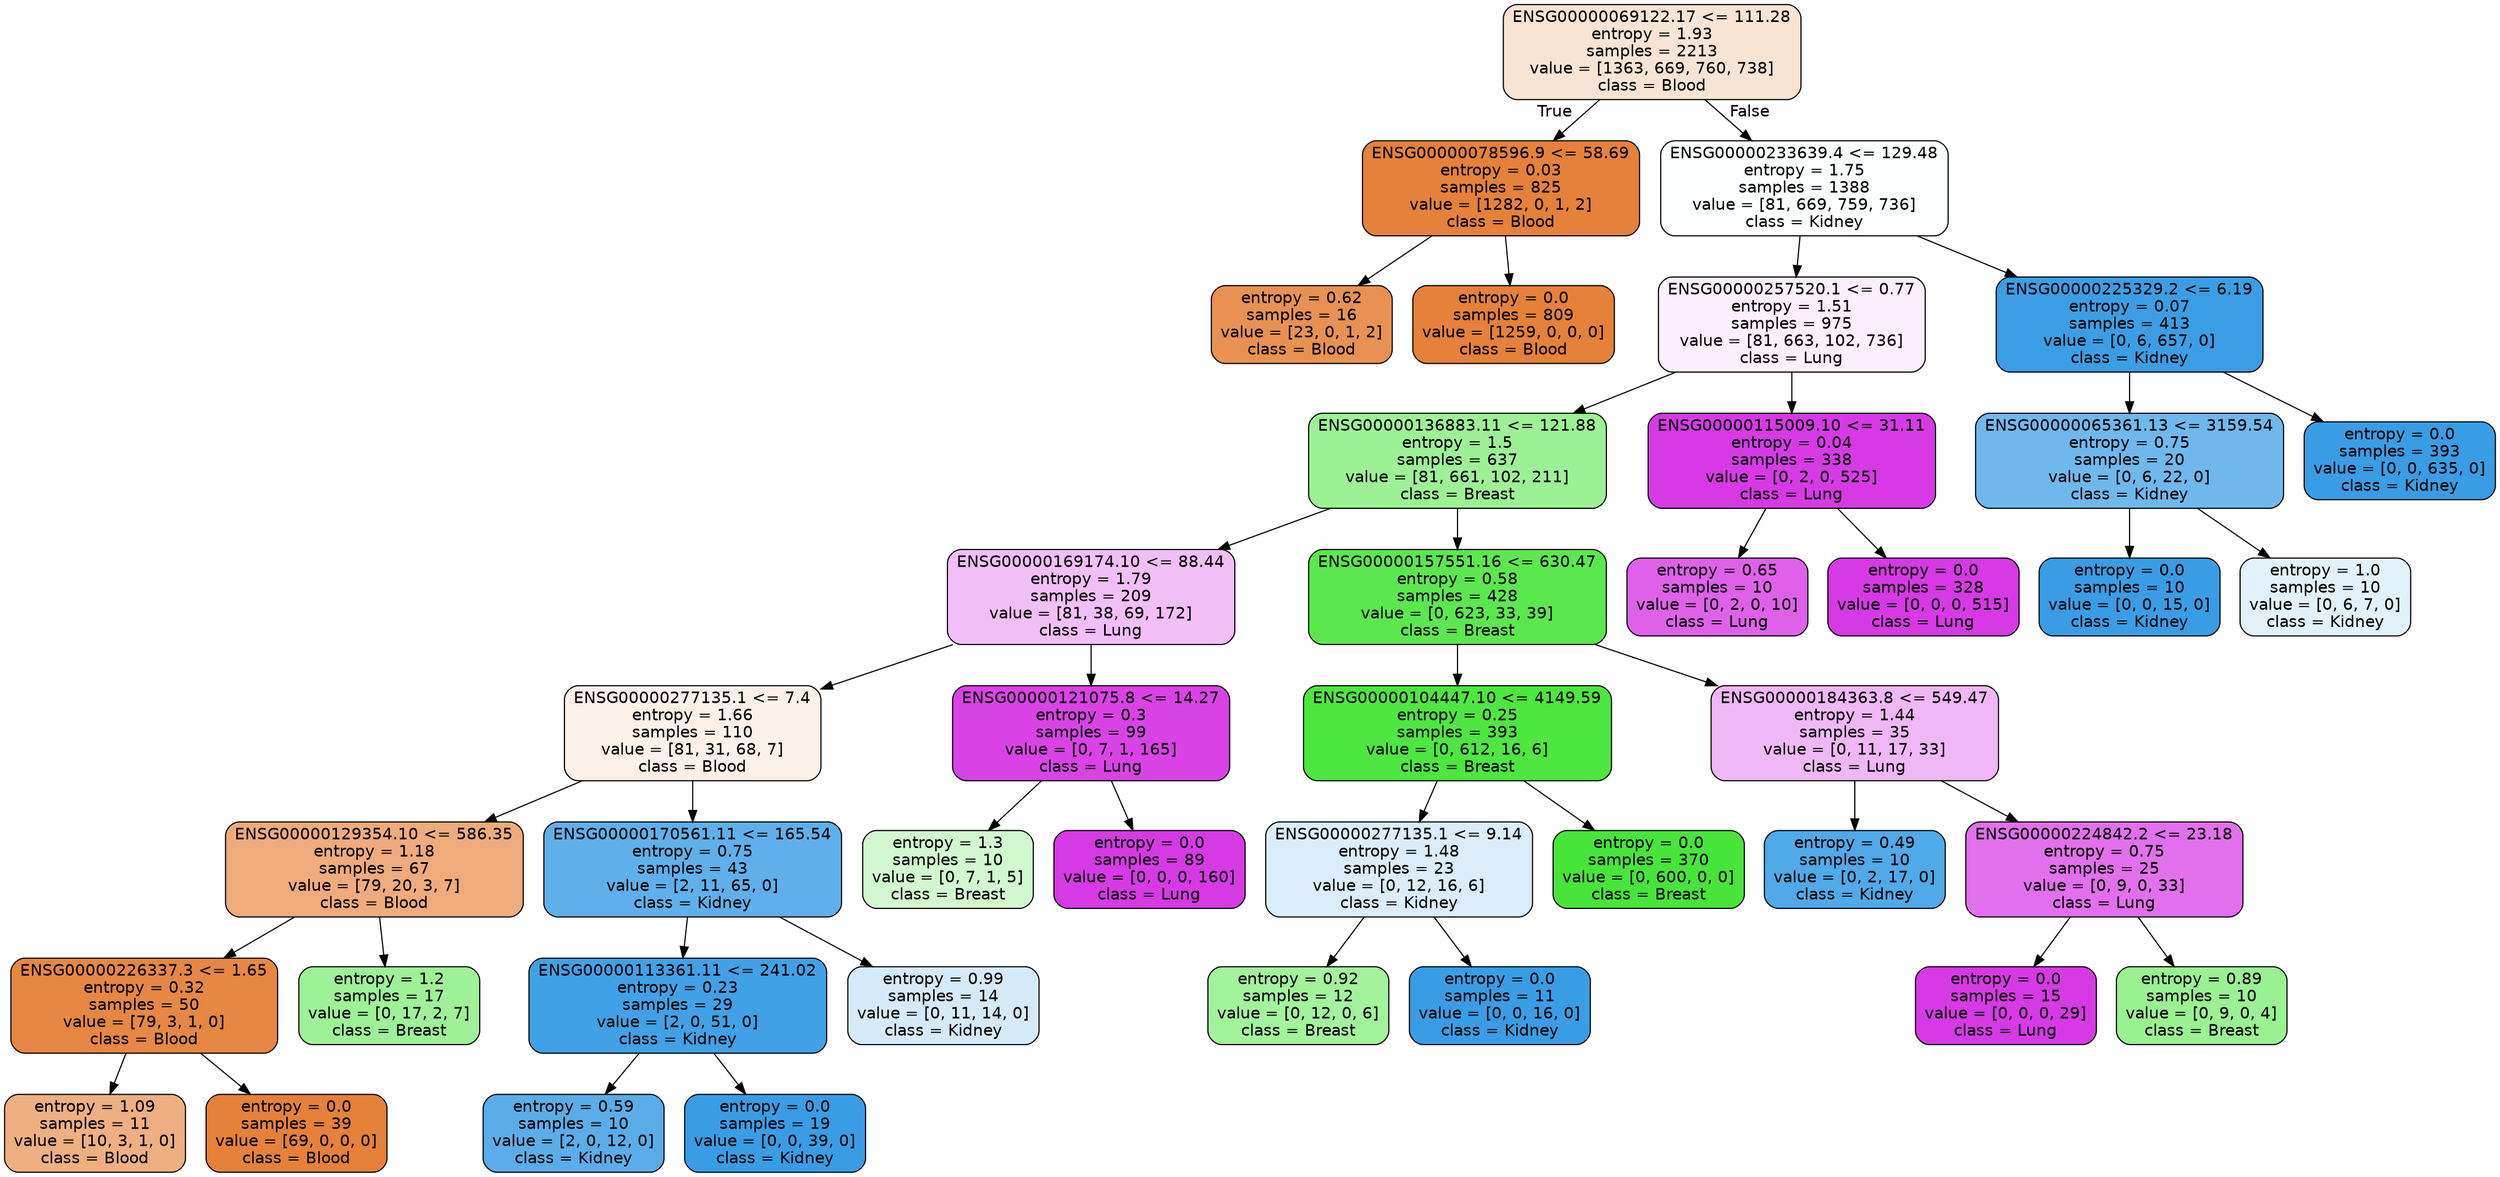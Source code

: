 digraph Tree {
node [shape=box, style="filled, rounded", color="black", fontname=helvetica] ;
edge [fontname=helvetica] ;
0 [label="ENSG00000069122.17 <= 111.28\nentropy = 1.93\nsamples = 2213\nvalue = [1363, 669, 760, 738]\nclass = Blood", fillcolor="#f9e4d4"] ;
1 [label="ENSG00000078596.9 <= 58.69\nentropy = 0.03\nsamples = 825\nvalue = [1282, 0, 1, 2]\nclass = Blood", fillcolor="#e58139"] ;
0 -> 1 [labeldistance=2.5, labelangle=45, headlabel="True"] ;
2 [label="entropy = 0.62\nsamples = 16\nvalue = [23, 0, 1, 2]\nclass = Blood", fillcolor="#e89152"] ;
1 -> 2 ;
3 [label="entropy = 0.0\nsamples = 809\nvalue = [1259, 0, 0, 0]\nclass = Blood", fillcolor="#e58139"] ;
1 -> 3 ;
4 [label="ENSG00000233639.4 <= 129.48\nentropy = 1.75\nsamples = 1388\nvalue = [81, 669, 759, 736]\nclass = Kidney", fillcolor="#fcfeff"] ;
0 -> 4 [labeldistance=2.5, labelangle=-45, headlabel="False"] ;
5 [label="ENSG00000257520.1 <= 0.77\nentropy = 1.51\nsamples = 975\nvalue = [81, 663, 102, 736]\nclass = Lung", fillcolor="#fceffd"] ;
4 -> 5 ;
6 [label="ENSG00000136883.11 <= 121.88\nentropy = 1.5\nsamples = 637\nvalue = [81, 661, 102, 211]\nclass = Breast", fillcolor="#9df195"] ;
5 -> 6 ;
7 [label="ENSG00000169174.10 <= 88.44\nentropy = 1.79\nsamples = 209\nvalue = [81, 38, 69, 172]\nclass = Lung", fillcolor="#f2bef7"] ;
6 -> 7 ;
8 [label="ENSG00000277135.1 <= 7.4\nentropy = 1.66\nsamples = 110\nvalue = [81, 31, 68, 7]\nclass = Blood", fillcolor="#fcf1e9"] ;
7 -> 8 ;
9 [label="ENSG00000129354.10 <= 586.35\nentropy = 1.18\nsamples = 67\nvalue = [79, 20, 3, 7]\nclass = Blood", fillcolor="#eeab7c"] ;
8 -> 9 ;
10 [label="ENSG00000226337.3 <= 1.65\nentropy = 0.32\nsamples = 50\nvalue = [79, 3, 1, 0]\nclass = Blood", fillcolor="#e68743"] ;
9 -> 10 ;
11 [label="entropy = 1.09\nsamples = 11\nvalue = [10, 3, 1, 0]\nclass = Blood", fillcolor="#eeaf81"] ;
10 -> 11 ;
12 [label="entropy = 0.0\nsamples = 39\nvalue = [69, 0, 0, 0]\nclass = Blood", fillcolor="#e58139"] ;
10 -> 12 ;
13 [label="entropy = 1.2\nsamples = 17\nvalue = [0, 17, 2, 7]\nclass = Breast", fillcolor="#9ef197"] ;
9 -> 13 ;
14 [label="ENSG00000170561.11 <= 165.54\nentropy = 0.75\nsamples = 43\nvalue = [2, 11, 65, 0]\nclass = Kidney", fillcolor="#5fb0ea"] ;
8 -> 14 ;
15 [label="ENSG00000113361.11 <= 241.02\nentropy = 0.23\nsamples = 29\nvalue = [2, 0, 51, 0]\nclass = Kidney", fillcolor="#41a1e6"] ;
14 -> 15 ;
16 [label="entropy = 0.59\nsamples = 10\nvalue = [2, 0, 12, 0]\nclass = Kidney", fillcolor="#5aade9"] ;
15 -> 16 ;
17 [label="entropy = 0.0\nsamples = 19\nvalue = [0, 0, 39, 0]\nclass = Kidney", fillcolor="#399de5"] ;
15 -> 17 ;
18 [label="entropy = 0.99\nsamples = 14\nvalue = [0, 11, 14, 0]\nclass = Kidney", fillcolor="#d5eaf9"] ;
14 -> 18 ;
19 [label="ENSG00000121075.8 <= 14.27\nentropy = 0.3\nsamples = 99\nvalue = [0, 7, 1, 165]\nclass = Lung", fillcolor="#d943e6"] ;
7 -> 19 ;
20 [label="entropy = 1.3\nsamples = 10\nvalue = [0, 7, 1, 5]\nclass = Breast", fillcolor="#d1f8ce"] ;
19 -> 20 ;
21 [label="entropy = 0.0\nsamples = 89\nvalue = [0, 0, 0, 160]\nclass = Lung", fillcolor="#d739e5"] ;
19 -> 21 ;
22 [label="ENSG00000157551.16 <= 630.47\nentropy = 0.58\nsamples = 428\nvalue = [0, 623, 33, 39]\nclass = Breast", fillcolor="#5be84f"] ;
6 -> 22 ;
23 [label="ENSG00000104447.10 <= 4149.59\nentropy = 0.25\nsamples = 393\nvalue = [0, 612, 16, 6]\nclass = Breast", fillcolor="#4ee640"] ;
22 -> 23 ;
24 [label="ENSG00000277135.1 <= 9.14\nentropy = 1.48\nsamples = 23\nvalue = [0, 12, 16, 6]\nclass = Kidney", fillcolor="#dbedfa"] ;
23 -> 24 ;
25 [label="entropy = 0.92\nsamples = 12\nvalue = [0, 12, 0, 6]\nclass = Breast", fillcolor="#a3f29c"] ;
24 -> 25 ;
26 [label="entropy = 0.0\nsamples = 11\nvalue = [0, 0, 16, 0]\nclass = Kidney", fillcolor="#399de5"] ;
24 -> 26 ;
27 [label="entropy = 0.0\nsamples = 370\nvalue = [0, 600, 0, 0]\nclass = Breast", fillcolor="#47e539"] ;
23 -> 27 ;
28 [label="ENSG00000184363.8 <= 549.47\nentropy = 1.44\nsamples = 35\nvalue = [0, 11, 17, 33]\nclass = Lung", fillcolor="#f0b7f6"] ;
22 -> 28 ;
29 [label="entropy = 0.49\nsamples = 10\nvalue = [0, 2, 17, 0]\nclass = Kidney", fillcolor="#50a9e8"] ;
28 -> 29 ;
30 [label="ENSG00000224842.2 <= 23.18\nentropy = 0.75\nsamples = 25\nvalue = [0, 9, 0, 33]\nclass = Lung", fillcolor="#e26fec"] ;
28 -> 30 ;
31 [label="entropy = 0.0\nsamples = 15\nvalue = [0, 0, 0, 29]\nclass = Lung", fillcolor="#d739e5"] ;
30 -> 31 ;
32 [label="entropy = 0.89\nsamples = 10\nvalue = [0, 9, 0, 4]\nclass = Breast", fillcolor="#99f191"] ;
30 -> 32 ;
33 [label="ENSG00000115009.10 <= 31.11\nentropy = 0.04\nsamples = 338\nvalue = [0, 2, 0, 525]\nclass = Lung", fillcolor="#d73ae5"] ;
5 -> 33 ;
34 [label="entropy = 0.65\nsamples = 10\nvalue = [0, 2, 0, 10]\nclass = Lung", fillcolor="#df61ea"] ;
33 -> 34 ;
35 [label="entropy = 0.0\nsamples = 328\nvalue = [0, 0, 0, 515]\nclass = Lung", fillcolor="#d739e5"] ;
33 -> 35 ;
36 [label="ENSG00000225329.2 <= 6.19\nentropy = 0.07\nsamples = 413\nvalue = [0, 6, 657, 0]\nclass = Kidney", fillcolor="#3b9ee5"] ;
4 -> 36 ;
37 [label="ENSG00000065361.13 <= 3159.54\nentropy = 0.75\nsamples = 20\nvalue = [0, 6, 22, 0]\nclass = Kidney", fillcolor="#6fb8ec"] ;
36 -> 37 ;
38 [label="entropy = 0.0\nsamples = 10\nvalue = [0, 0, 15, 0]\nclass = Kidney", fillcolor="#399de5"] ;
37 -> 38 ;
39 [label="entropy = 1.0\nsamples = 10\nvalue = [0, 6, 7, 0]\nclass = Kidney", fillcolor="#e3f1fb"] ;
37 -> 39 ;
40 [label="entropy = 0.0\nsamples = 393\nvalue = [0, 0, 635, 0]\nclass = Kidney", fillcolor="#399de5"] ;
36 -> 40 ;
}